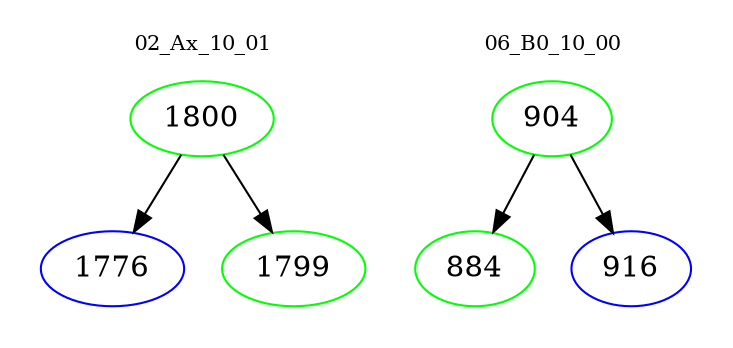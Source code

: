 digraph{
subgraph cluster_0 {
color = white
label = "02_Ax_10_01";
fontsize=10;
T0_1800 [label="1800", color="green"]
T0_1800 -> T0_1776 [color="black"]
T0_1776 [label="1776", color="blue"]
T0_1800 -> T0_1799 [color="black"]
T0_1799 [label="1799", color="green"]
}
subgraph cluster_1 {
color = white
label = "06_B0_10_00";
fontsize=10;
T1_904 [label="904", color="green"]
T1_904 -> T1_884 [color="black"]
T1_884 [label="884", color="green"]
T1_904 -> T1_916 [color="black"]
T1_916 [label="916", color="blue"]
}
}
